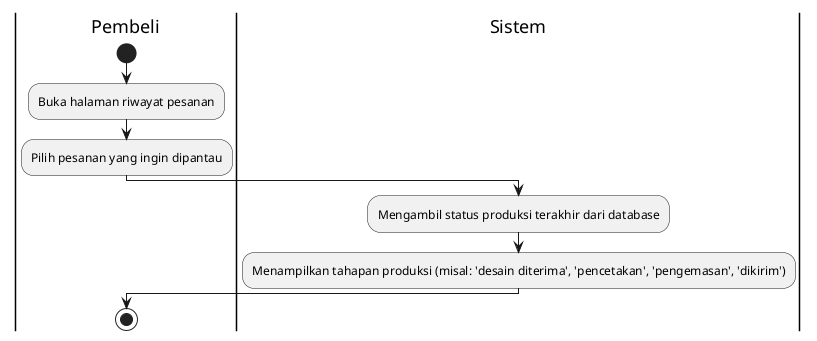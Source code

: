 @startuml
|Pembeli|
start
:Buka halaman riwayat pesanan;
:Pilih pesanan yang ingin dipantau;
|Sistem|
:Mengambil status produksi terakhir dari database;
:Menampilkan tahapan produksi (misal: 'desain diterima', 'pencetakan', 'pengemasan', 'dikirim');
|Pembeli|
stop
@enduml